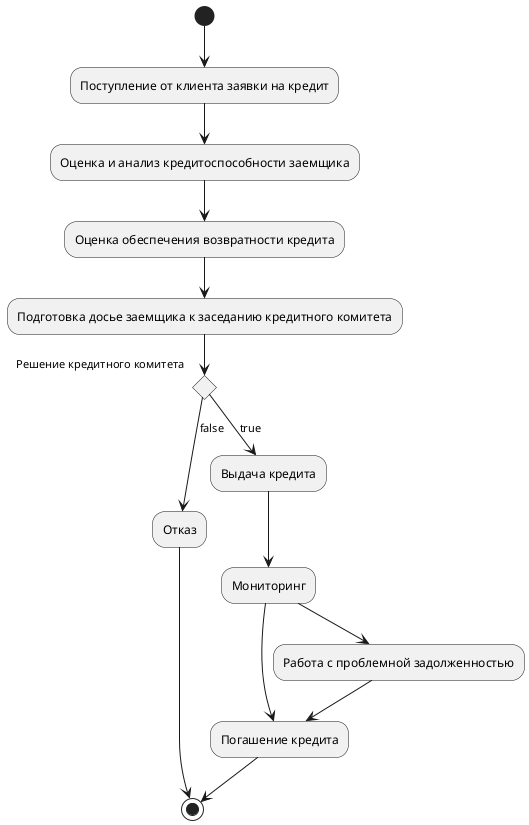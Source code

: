 @startuml
'Источник: Горелая Н.В. Организация кредитования в коммерческом банке. М., 2014. С. 21.

(*) --> "Поступление от клиента заявки на кредит"
 --> "Оценка и анализ кредитоспособности заемщика"
 --> "Оценка обеспечения возвратности кредита"
 --> "Подготовка досье заемщика к заседанию кредитного комитета"
 if "Решение кредитного комитета" then
   --> [false] "Отказ"
 else
   --> [true] "Выдача кредита"
   --> "Мониторинг"
   --> "Погашение кредита"
 endif

 "Погашение кредита" --> (*)
 "Отказ" --> (*)
 "Мониторинг" --> "Работа с проблемной задолженностью"
 "Работа с проблемной задолженностью" --> "Погашение кредита"


@enduml